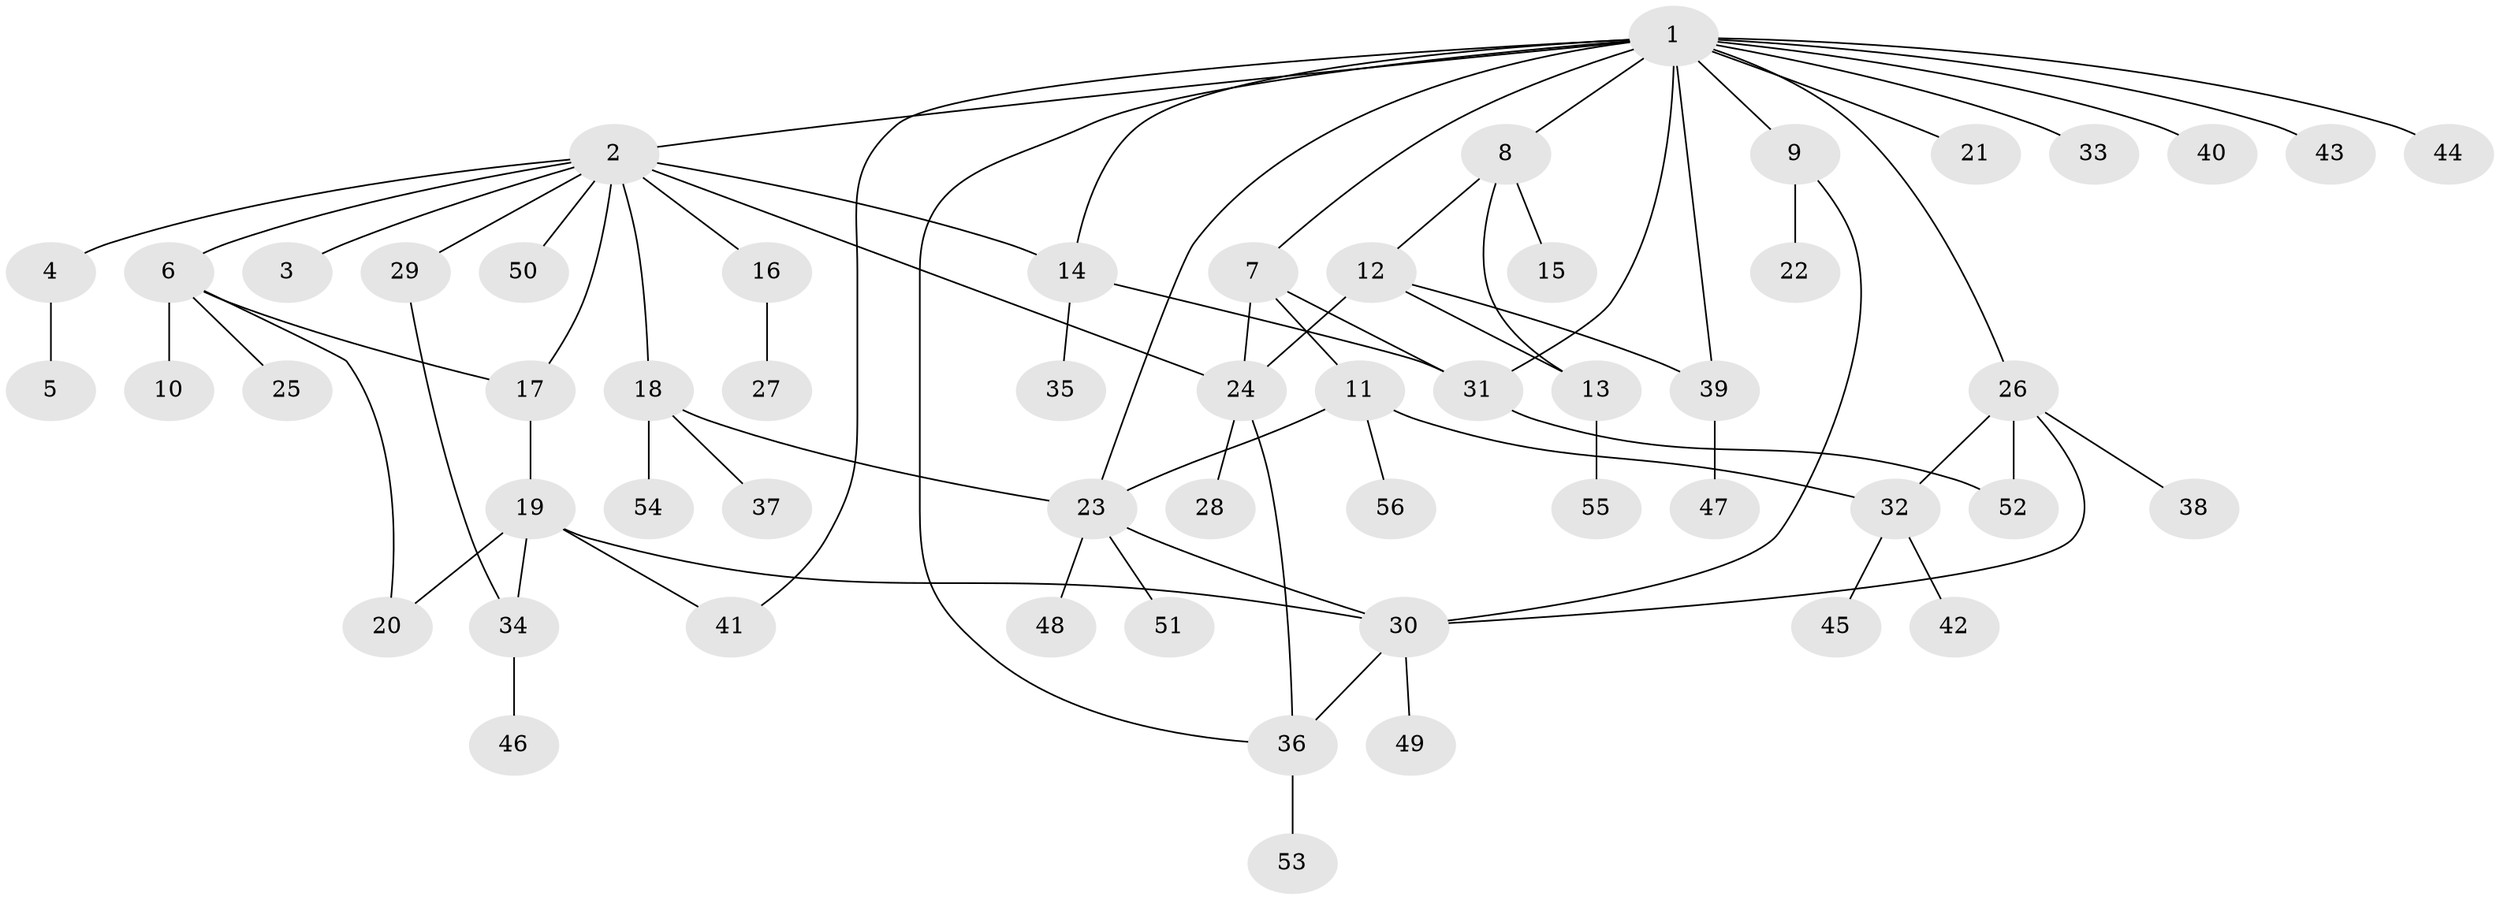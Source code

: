 // coarse degree distribution, {14: 0.025, 11: 0.025, 1: 0.475, 4: 0.1, 5: 0.05, 3: 0.1, 2: 0.15, 6: 0.05, 10: 0.025}
// Generated by graph-tools (version 1.1) at 2025/41/03/06/25 10:41:46]
// undirected, 56 vertices, 75 edges
graph export_dot {
graph [start="1"]
  node [color=gray90,style=filled];
  1;
  2;
  3;
  4;
  5;
  6;
  7;
  8;
  9;
  10;
  11;
  12;
  13;
  14;
  15;
  16;
  17;
  18;
  19;
  20;
  21;
  22;
  23;
  24;
  25;
  26;
  27;
  28;
  29;
  30;
  31;
  32;
  33;
  34;
  35;
  36;
  37;
  38;
  39;
  40;
  41;
  42;
  43;
  44;
  45;
  46;
  47;
  48;
  49;
  50;
  51;
  52;
  53;
  54;
  55;
  56;
  1 -- 2;
  1 -- 7;
  1 -- 8;
  1 -- 9;
  1 -- 14;
  1 -- 21;
  1 -- 23;
  1 -- 26;
  1 -- 31;
  1 -- 33;
  1 -- 36;
  1 -- 39;
  1 -- 40;
  1 -- 41;
  1 -- 43;
  1 -- 44;
  2 -- 3;
  2 -- 4;
  2 -- 6;
  2 -- 14;
  2 -- 16;
  2 -- 17;
  2 -- 18;
  2 -- 24;
  2 -- 29;
  2 -- 50;
  4 -- 5;
  6 -- 10;
  6 -- 17;
  6 -- 20;
  6 -- 25;
  7 -- 11;
  7 -- 24;
  7 -- 31;
  8 -- 12;
  8 -- 13;
  8 -- 15;
  9 -- 22;
  9 -- 30;
  11 -- 23;
  11 -- 32;
  11 -- 56;
  12 -- 13;
  12 -- 24;
  12 -- 39;
  13 -- 55;
  14 -- 31;
  14 -- 35;
  16 -- 27;
  17 -- 19;
  18 -- 23;
  18 -- 37;
  18 -- 54;
  19 -- 20;
  19 -- 30;
  19 -- 34;
  19 -- 41;
  23 -- 30;
  23 -- 48;
  23 -- 51;
  24 -- 28;
  24 -- 36;
  26 -- 30;
  26 -- 32;
  26 -- 38;
  26 -- 52;
  29 -- 34;
  30 -- 36;
  30 -- 49;
  31 -- 52;
  32 -- 42;
  32 -- 45;
  34 -- 46;
  36 -- 53;
  39 -- 47;
}
